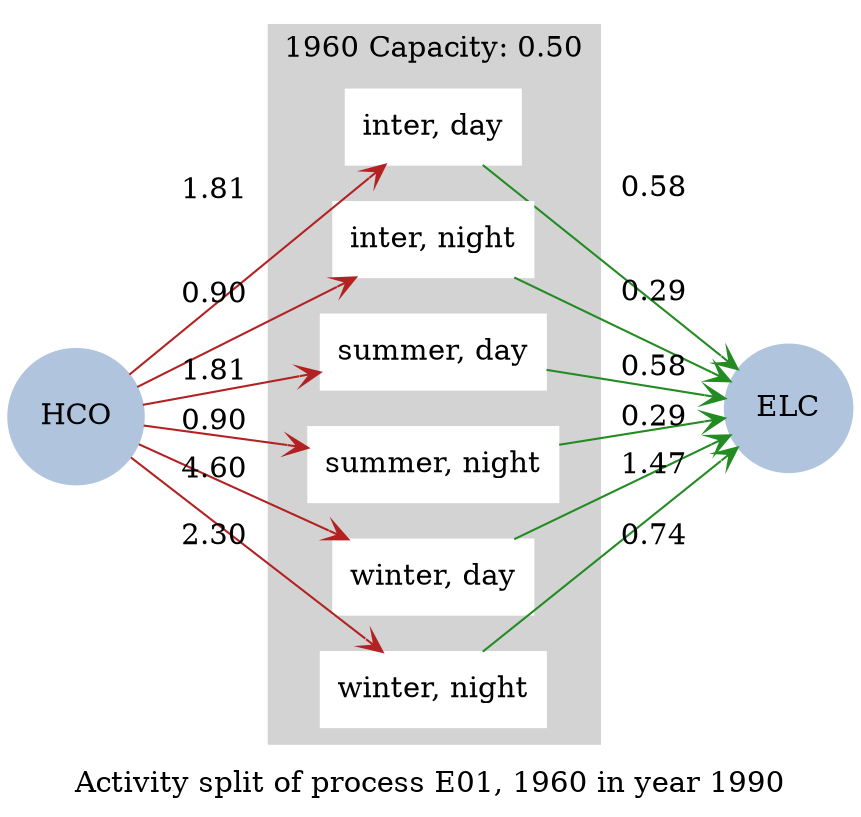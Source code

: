 strict digraph model {
	label = "Activity split of process E01, 1960 in year 1990" ;

	compound    = "True" ;
	concentrate = "True";
	rankdir     = "LR" ;
	splines     = "False" ;

	node [ style="filled" ] ;
	edge [ arrowhead="vee" ] ;

	subgraph cluster_slices {
		label = "1960 Capacity: 0.50" ;

		color = "lightgrey" ;
		rank  = "same" ;
		style = "filled" ;

		node [ color="white", shape="box" ] ;

		"inter, day" ;
		"inter, night" ;
		"summer, day" ;
		"summer, night" ;
		"winter, day" ;
		"winter, night" ;
	}

	subgraph energy_carriers {
		node [
		  color     = "lightsteelblue",
		  fontcolor = "black",
		  shape     = "circle"
		] ;

		"ELC" [ href="../commodities/rc_ELC_1990.svg" ] ;
		"HCO" [ href="../commodities/rc_HCO_1990.svg" ] ;
	}

	subgraph inputs {
		edge [ color="firebrick" ] ;

		"HCO" -> "inter, day"    [ label="1.81" ] ;
		"HCO" -> "inter, night"  [ label="0.90" ] ;
		"HCO" -> "summer, day"   [ label="1.81" ] ;
		"HCO" -> "summer, night" [ label="0.90" ] ;
		"HCO" -> "winter, day"   [ label="4.60" ] ;
		"HCO" -> "winter, night" [ label="2.30" ] ;
	}

	subgraph outputs {
		edge [ color="forestgreen" ] ;

		"inter, day"    -> "ELC" [ label="0.58" ] ;
		"inter, night"  -> "ELC" [ label="0.29" ] ;
		"summer, day"   -> "ELC" [ label="0.58" ] ;
		"summer, night" -> "ELC" [ label="0.29" ] ;
		"winter, day"   -> "ELC" [ label="1.47" ] ;
		"winter, night" -> "ELC" [ label="0.74" ] ;
	}
}
